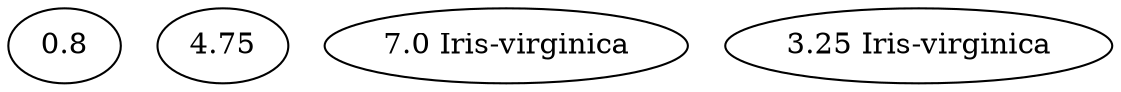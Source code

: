 // Decision Tree
digraph {
	"petal width" [label="0.8 Iris-setosa"]
	"petal width" [label=0.8]
	"petal length" [label=4.75]
	"sepal length" [label=4.95]
	"sepal width" [label="2.45 Iris-versicolor"]
	"sepal width" [label="2.45 Iris-virginica"]
	"sepal length" [label="4.95 Iris-versicolor"]
	"petal length" [label=4.75]
	"sepal length" [label=7.0]
	"sepal width" [label="3.25 Iris-virginica"]
	"sepal width" [label="3.25 Iris-virginica"]
	"sepal length" [label="7.0 Iris-virginica"]
}
